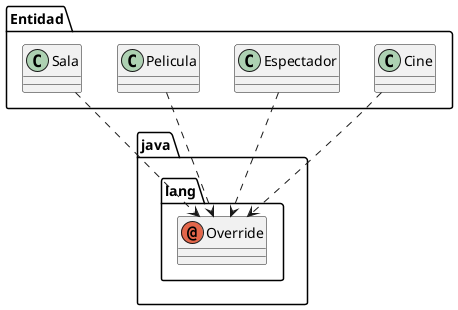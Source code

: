 @startuml
annotation java.lang.Override
class Entidad.Cine
class Entidad.Espectador
class Entidad.Pelicula
class Entidad.Sala
Entidad.Cine ..> java.lang.Override
Entidad.Espectador ..> java.lang.Override
Entidad.Pelicula ..> java.lang.Override
Entidad.Sala ..> java.lang.Override
@enduml